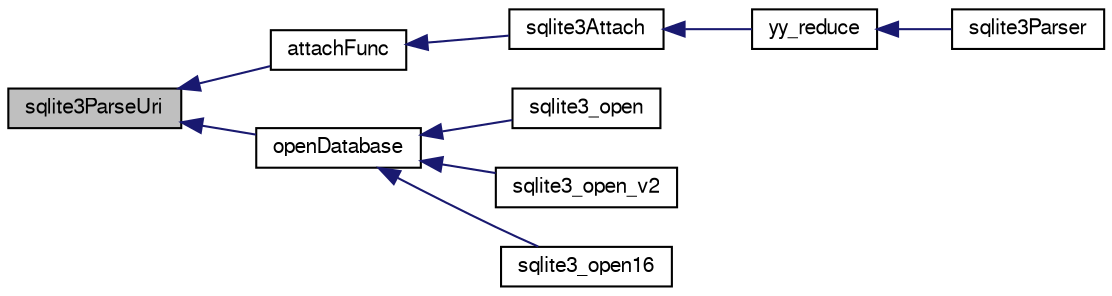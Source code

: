 digraph "sqlite3ParseUri"
{
  edge [fontname="FreeSans",fontsize="10",labelfontname="FreeSans",labelfontsize="10"];
  node [fontname="FreeSans",fontsize="10",shape=record];
  rankdir="LR";
  Node649267 [label="sqlite3ParseUri",height=0.2,width=0.4,color="black", fillcolor="grey75", style="filled", fontcolor="black"];
  Node649267 -> Node649268 [dir="back",color="midnightblue",fontsize="10",style="solid",fontname="FreeSans"];
  Node649268 [label="attachFunc",height=0.2,width=0.4,color="black", fillcolor="white", style="filled",URL="$sqlite3_8c.html#a69cb751a7da501b9a0aa37e0d7c3eaf7"];
  Node649268 -> Node649269 [dir="back",color="midnightblue",fontsize="10",style="solid",fontname="FreeSans"];
  Node649269 [label="sqlite3Attach",height=0.2,width=0.4,color="black", fillcolor="white", style="filled",URL="$sqlite3_8c.html#ae0907fe0b43cc1b4c7e6a16213e8546f"];
  Node649269 -> Node649270 [dir="back",color="midnightblue",fontsize="10",style="solid",fontname="FreeSans"];
  Node649270 [label="yy_reduce",height=0.2,width=0.4,color="black", fillcolor="white", style="filled",URL="$sqlite3_8c.html#a7c419a9b25711c666a9a2449ef377f14"];
  Node649270 -> Node649271 [dir="back",color="midnightblue",fontsize="10",style="solid",fontname="FreeSans"];
  Node649271 [label="sqlite3Parser",height=0.2,width=0.4,color="black", fillcolor="white", style="filled",URL="$sqlite3_8c.html#a0327d71a5fabe0b6a343d78a2602e72a"];
  Node649267 -> Node649272 [dir="back",color="midnightblue",fontsize="10",style="solid",fontname="FreeSans"];
  Node649272 [label="openDatabase",height=0.2,width=0.4,color="black", fillcolor="white", style="filled",URL="$sqlite3_8c.html#a6a9c3bc3a64234e863413f41db473758"];
  Node649272 -> Node649273 [dir="back",color="midnightblue",fontsize="10",style="solid",fontname="FreeSans"];
  Node649273 [label="sqlite3_open",height=0.2,width=0.4,color="black", fillcolor="white", style="filled",URL="$sqlite3_8h.html#a97ba966ed1acc38409786258268f5f71"];
  Node649272 -> Node649274 [dir="back",color="midnightblue",fontsize="10",style="solid",fontname="FreeSans"];
  Node649274 [label="sqlite3_open_v2",height=0.2,width=0.4,color="black", fillcolor="white", style="filled",URL="$sqlite3_8h.html#a140fe275b6975dc867cea50a65a217c4"];
  Node649272 -> Node649275 [dir="back",color="midnightblue",fontsize="10",style="solid",fontname="FreeSans"];
  Node649275 [label="sqlite3_open16",height=0.2,width=0.4,color="black", fillcolor="white", style="filled",URL="$sqlite3_8h.html#adbc401bb96713f32e553db32f6f3ca33"];
}
